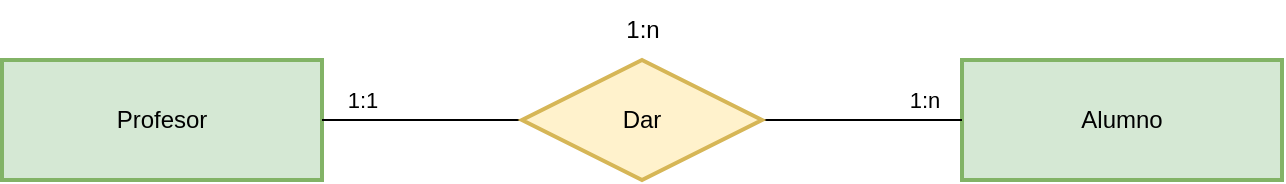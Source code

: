 <mxfile version="20.3.3" type="github" pages="5">
  <diagram id="e-o6jon2sMzt2f6sX4oO" name="Ej1">
    <mxGraphModel dx="813" dy="441" grid="1" gridSize="10" guides="1" tooltips="1" connect="1" arrows="1" fold="1" page="1" pageScale="1" pageWidth="827" pageHeight="1169" math="0" shadow="0">
      <root>
        <mxCell id="0" />
        <mxCell id="1" parent="0" />
        <mxCell id="EU2MA8LSs2VXo3EuWL2--1" value="Profesor" style="rounded=0;whiteSpace=wrap;html=1;fillColor=#d5e8d4;strokeColor=#82b366;strokeWidth=2;" parent="1" vertex="1">
          <mxGeometry x="80" y="350" width="160" height="60" as="geometry" />
        </mxCell>
        <mxCell id="EU2MA8LSs2VXo3EuWL2--2" value="Alumno" style="rounded=0;whiteSpace=wrap;html=1;fillColor=#d5e8d4;strokeColor=#82b366;strokeWidth=2;" parent="1" vertex="1">
          <mxGeometry x="560" y="350" width="160" height="60" as="geometry" />
        </mxCell>
        <mxCell id="fO4zVDmj6R6BwUlW7cq3-4" value="" style="endArrow=none;html=1;rounded=0;exitX=1;exitY=0.5;exitDx=0;exitDy=0;entryX=0;entryY=0.5;entryDx=0;entryDy=0;" edge="1" parent="1" source="EU2MA8LSs2VXo3EuWL2--1" target="fO4zVDmj6R6BwUlW7cq3-12">
          <mxGeometry relative="1" as="geometry">
            <mxPoint x="320" y="400" as="sourcePoint" />
            <mxPoint x="310" y="380" as="targetPoint" />
          </mxGeometry>
        </mxCell>
        <mxCell id="fO4zVDmj6R6BwUlW7cq3-10" value="&lt;div&gt;1:1&lt;/div&gt;" style="edgeLabel;html=1;align=center;verticalAlign=middle;resizable=0;points=[];" vertex="1" connectable="0" parent="fO4zVDmj6R6BwUlW7cq3-4">
          <mxGeometry x="-0.117" y="2" relative="1" as="geometry">
            <mxPoint x="-24" y="-8" as="offset" />
          </mxGeometry>
        </mxCell>
        <mxCell id="fO4zVDmj6R6BwUlW7cq3-5" value="" style="endArrow=none;html=1;rounded=0;entryX=0;entryY=0.5;entryDx=0;entryDy=0;exitX=1;exitY=0.5;exitDx=0;exitDy=0;" edge="1" parent="1" source="fO4zVDmj6R6BwUlW7cq3-12" target="EU2MA8LSs2VXo3EuWL2--2">
          <mxGeometry relative="1" as="geometry">
            <mxPoint x="480" y="380" as="sourcePoint" />
            <mxPoint x="480" y="400" as="targetPoint" />
          </mxGeometry>
        </mxCell>
        <mxCell id="fO4zVDmj6R6BwUlW7cq3-11" value="&lt;div&gt;1:n&lt;/div&gt;" style="edgeLabel;html=1;align=center;verticalAlign=middle;resizable=0;points=[];" vertex="1" connectable="0" parent="fO4zVDmj6R6BwUlW7cq3-5">
          <mxGeometry x="0.191" y="1" relative="1" as="geometry">
            <mxPoint x="21" y="-9" as="offset" />
          </mxGeometry>
        </mxCell>
        <mxCell id="fO4zVDmj6R6BwUlW7cq3-12" value="Dar" style="shape=rhombus;perimeter=rhombusPerimeter;whiteSpace=wrap;html=1;align=center;strokeWidth=2;fillColor=#fff2cc;strokeColor=#d6b656;" vertex="1" parent="1">
          <mxGeometry x="340" y="350" width="120" height="60" as="geometry" />
        </mxCell>
        <mxCell id="fO4zVDmj6R6BwUlW7cq3-13" value="1:n" style="text;html=1;align=center;verticalAlign=middle;resizable=0;points=[];autosize=1;strokeColor=none;fillColor=none;" vertex="1" parent="1">
          <mxGeometry x="380" y="320" width="40" height="30" as="geometry" />
        </mxCell>
      </root>
    </mxGraphModel>
  </diagram>
  <diagram name="Ej2" id="Y-flC7NJs-FBJkoIU6mF">
    <mxGraphModel dx="696" dy="367" grid="1" gridSize="10" guides="1" tooltips="1" connect="1" arrows="1" fold="1" page="1" pageScale="1" pageWidth="827" pageHeight="1169" math="0" shadow="0">
      <root>
        <mxCell id="io9-_dwxXkB4mN-_aEXt-0" />
        <mxCell id="io9-_dwxXkB4mN-_aEXt-1" parent="io9-_dwxXkB4mN-_aEXt-0" />
        <mxCell id="io9-_dwxXkB4mN-_aEXt-2" value="Profesor" style="rounded=0;whiteSpace=wrap;html=1;fillColor=#d5e8d4;strokeColor=#82b366;strokeWidth=2;" vertex="1" parent="io9-_dwxXkB4mN-_aEXt-1">
          <mxGeometry x="80" y="350" width="160" height="60" as="geometry" />
        </mxCell>
        <mxCell id="io9-_dwxXkB4mN-_aEXt-3" value="Alumno" style="rounded=0;whiteSpace=wrap;html=1;fillColor=#d5e8d4;strokeColor=#82b366;strokeWidth=2;" vertex="1" parent="io9-_dwxXkB4mN-_aEXt-1">
          <mxGeometry x="560" y="350" width="160" height="60" as="geometry" />
        </mxCell>
        <mxCell id="io9-_dwxXkB4mN-_aEXt-4" value="" style="endArrow=none;html=1;rounded=0;exitX=1;exitY=0.5;exitDx=0;exitDy=0;entryX=0;entryY=0.5;entryDx=0;entryDy=0;" edge="1" parent="io9-_dwxXkB4mN-_aEXt-1" source="io9-_dwxXkB4mN-_aEXt-2" target="io9-_dwxXkB4mN-_aEXt-8">
          <mxGeometry relative="1" as="geometry">
            <mxPoint x="320" y="400" as="sourcePoint" />
            <mxPoint x="310" y="380" as="targetPoint" />
          </mxGeometry>
        </mxCell>
        <mxCell id="io9-_dwxXkB4mN-_aEXt-5" value="&lt;div&gt;1:1&lt;/div&gt;" style="edgeLabel;html=1;align=center;verticalAlign=middle;resizable=0;points=[];" vertex="1" connectable="0" parent="io9-_dwxXkB4mN-_aEXt-4">
          <mxGeometry x="-0.117" y="2" relative="1" as="geometry">
            <mxPoint x="6" y="-8" as="offset" />
          </mxGeometry>
        </mxCell>
        <mxCell id="io9-_dwxXkB4mN-_aEXt-6" value="" style="endArrow=none;html=1;rounded=0;entryX=0;entryY=0.5;entryDx=0;entryDy=0;exitX=1;exitY=0.5;exitDx=0;exitDy=0;" edge="1" parent="io9-_dwxXkB4mN-_aEXt-1" source="io9-_dwxXkB4mN-_aEXt-8" target="io9-_dwxXkB4mN-_aEXt-3">
          <mxGeometry relative="1" as="geometry">
            <mxPoint x="480" y="380" as="sourcePoint" />
            <mxPoint x="480" y="400" as="targetPoint" />
          </mxGeometry>
        </mxCell>
        <mxCell id="io9-_dwxXkB4mN-_aEXt-7" value="0:n" style="edgeLabel;html=1;align=center;verticalAlign=middle;resizable=0;points=[];" vertex="1" connectable="0" parent="io9-_dwxXkB4mN-_aEXt-6">
          <mxGeometry x="0.191" y="1" relative="1" as="geometry">
            <mxPoint x="-10" y="-9" as="offset" />
          </mxGeometry>
        </mxCell>
        <mxCell id="io9-_dwxXkB4mN-_aEXt-8" value="Es tutor" style="shape=rhombus;perimeter=rhombusPerimeter;whiteSpace=wrap;html=1;align=center;strokeWidth=2;fillColor=#fff2cc;strokeColor=#d6b656;" vertex="1" parent="io9-_dwxXkB4mN-_aEXt-1">
          <mxGeometry x="340" y="350" width="120" height="60" as="geometry" />
        </mxCell>
        <mxCell id="fAKxd8aWiSIfNx6x8oJz-0" value="1:n" style="text;html=1;align=center;verticalAlign=middle;resizable=0;points=[];autosize=1;strokeColor=none;fillColor=none;" vertex="1" parent="io9-_dwxXkB4mN-_aEXt-1">
          <mxGeometry x="380" y="320" width="40" height="30" as="geometry" />
        </mxCell>
      </root>
    </mxGraphModel>
  </diagram>
  <diagram name="Ej3" id="t3PH4Bt1lgZloyYDN7pn">
    <mxGraphModel dx="1008" dy="532" grid="1" gridSize="10" guides="1" tooltips="1" connect="1" arrows="1" fold="1" page="1" pageScale="1" pageWidth="827" pageHeight="1169" math="0" shadow="0">
      <root>
        <mxCell id="DNwY5hIZc-pQL8tQ_NQv-0" />
        <mxCell id="DNwY5hIZc-pQL8tQ_NQv-1" parent="DNwY5hIZc-pQL8tQ_NQv-0" />
        <mxCell id="DNwY5hIZc-pQL8tQ_NQv-2" value="Producto" style="rounded=0;whiteSpace=wrap;html=1;fillColor=#d5e8d4;strokeColor=#82b366;strokeWidth=2;" vertex="1" parent="DNwY5hIZc-pQL8tQ_NQv-1">
          <mxGeometry x="80" y="350" width="160" height="60" as="geometry" />
        </mxCell>
        <mxCell id="DNwY5hIZc-pQL8tQ_NQv-3" value="Cliente" style="rounded=0;whiteSpace=wrap;html=1;fillColor=#d5e8d4;strokeColor=#82b366;strokeWidth=2;" vertex="1" parent="DNwY5hIZc-pQL8tQ_NQv-1">
          <mxGeometry x="560" y="350" width="160" height="60" as="geometry" />
        </mxCell>
        <mxCell id="DNwY5hIZc-pQL8tQ_NQv-4" value="" style="endArrow=none;html=1;rounded=0;exitX=1;exitY=0.5;exitDx=0;exitDy=0;entryX=0;entryY=0.5;entryDx=0;entryDy=0;" edge="1" parent="DNwY5hIZc-pQL8tQ_NQv-1" source="DNwY5hIZc-pQL8tQ_NQv-2" target="DNwY5hIZc-pQL8tQ_NQv-8">
          <mxGeometry relative="1" as="geometry">
            <mxPoint x="320" y="400" as="sourcePoint" />
            <mxPoint x="310" y="380" as="targetPoint" />
          </mxGeometry>
        </mxCell>
        <mxCell id="DNwY5hIZc-pQL8tQ_NQv-5" value="0:m" style="edgeLabel;html=1;align=center;verticalAlign=middle;resizable=0;points=[];" vertex="1" connectable="0" parent="DNwY5hIZc-pQL8tQ_NQv-4">
          <mxGeometry x="-0.117" y="2" relative="1" as="geometry">
            <mxPoint x="6" y="-7" as="offset" />
          </mxGeometry>
        </mxCell>
        <mxCell id="DNwY5hIZc-pQL8tQ_NQv-6" value="" style="endArrow=none;html=1;rounded=0;entryX=0;entryY=0.5;entryDx=0;entryDy=0;exitX=1;exitY=0.5;exitDx=0;exitDy=0;" edge="1" parent="DNwY5hIZc-pQL8tQ_NQv-1" source="DNwY5hIZc-pQL8tQ_NQv-8" target="DNwY5hIZc-pQL8tQ_NQv-3">
          <mxGeometry relative="1" as="geometry">
            <mxPoint x="480" y="380" as="sourcePoint" />
            <mxPoint x="480" y="400" as="targetPoint" />
          </mxGeometry>
        </mxCell>
        <mxCell id="DNwY5hIZc-pQL8tQ_NQv-7" value="0:n" style="edgeLabel;html=1;align=center;verticalAlign=middle;resizable=0;points=[];" vertex="1" connectable="0" parent="DNwY5hIZc-pQL8tQ_NQv-6">
          <mxGeometry x="0.191" y="1" relative="1" as="geometry">
            <mxPoint x="-10" y="-9" as="offset" />
          </mxGeometry>
        </mxCell>
        <mxCell id="DNwY5hIZc-pQL8tQ_NQv-8" value="Comprar" style="shape=rhombus;perimeter=rhombusPerimeter;whiteSpace=wrap;html=1;align=center;strokeWidth=2;fillColor=#fff2cc;strokeColor=#d6b656;" vertex="1" parent="DNwY5hIZc-pQL8tQ_NQv-1">
          <mxGeometry x="340" y="350" width="120" height="60" as="geometry" />
        </mxCell>
        <mxCell id="DNwY5hIZc-pQL8tQ_NQv-9" value="&lt;div&gt;n:m&lt;/div&gt;" style="text;html=1;align=center;verticalAlign=middle;resizable=0;points=[];autosize=1;strokeColor=none;fillColor=none;" vertex="1" parent="DNwY5hIZc-pQL8tQ_NQv-1">
          <mxGeometry x="380" y="320" width="40" height="30" as="geometry" />
        </mxCell>
      </root>
    </mxGraphModel>
  </diagram>
  <diagram name="Ej4" id="gECcJLZ3zd6vYydIZaYv">
    <mxGraphModel dx="835" dy="441" grid="1" gridSize="10" guides="1" tooltips="1" connect="1" arrows="1" fold="1" page="1" pageScale="1" pageWidth="827" pageHeight="1169" math="0" shadow="0">
      <root>
        <mxCell id="sLdxJuSW0oU4lJKajshp-0" />
        <mxCell id="sLdxJuSW0oU4lJKajshp-1" parent="sLdxJuSW0oU4lJKajshp-0" />
        <mxCell id="sLdxJuSW0oU4lJKajshp-2" value="Personas" style="rounded=0;whiteSpace=wrap;html=1;fillColor=#d5e8d4;strokeColor=#82b366;strokeWidth=2;" vertex="1" parent="sLdxJuSW0oU4lJKajshp-1">
          <mxGeometry x="80" y="350" width="160" height="60" as="geometry" />
        </mxCell>
        <mxCell id="sLdxJuSW0oU4lJKajshp-3" value="Padres" style="rounded=0;whiteSpace=wrap;html=1;fillColor=#d5e8d4;strokeColor=#82b366;strokeWidth=2;" vertex="1" parent="sLdxJuSW0oU4lJKajshp-1">
          <mxGeometry x="560" y="350" width="160" height="60" as="geometry" />
        </mxCell>
        <mxCell id="sLdxJuSW0oU4lJKajshp-4" value="" style="endArrow=none;html=1;rounded=0;exitX=1;exitY=0.5;exitDx=0;exitDy=0;entryX=0;entryY=0.5;entryDx=0;entryDy=0;" edge="1" parent="sLdxJuSW0oU4lJKajshp-1" source="sLdxJuSW0oU4lJKajshp-2" target="sLdxJuSW0oU4lJKajshp-8">
          <mxGeometry relative="1" as="geometry">
            <mxPoint x="320" y="400" as="sourcePoint" />
            <mxPoint x="310" y="380" as="targetPoint" />
          </mxGeometry>
        </mxCell>
        <mxCell id="X5xx58QK8T6GVDN4PiEP-0" value="1:n" style="edgeLabel;html=1;align=center;verticalAlign=middle;resizable=0;points=[];" vertex="1" connectable="0" parent="sLdxJuSW0oU4lJKajshp-4">
          <mxGeometry x="-0.329" y="-1" relative="1" as="geometry">
            <mxPoint y="-11" as="offset" />
          </mxGeometry>
        </mxCell>
        <mxCell id="sLdxJuSW0oU4lJKajshp-6" value="" style="endArrow=none;html=1;rounded=0;entryX=0;entryY=0.5;entryDx=0;entryDy=0;exitX=1;exitY=0.5;exitDx=0;exitDy=0;" edge="1" parent="sLdxJuSW0oU4lJKajshp-1" source="sLdxJuSW0oU4lJKajshp-8" target="sLdxJuSW0oU4lJKajshp-3">
          <mxGeometry relative="1" as="geometry">
            <mxPoint x="480" y="380" as="sourcePoint" />
            <mxPoint x="480" y="400" as="targetPoint" />
          </mxGeometry>
        </mxCell>
        <mxCell id="X5xx58QK8T6GVDN4PiEP-1" value="1:m" style="edgeLabel;html=1;align=center;verticalAlign=middle;resizable=0;points=[];" vertex="1" connectable="0" parent="sLdxJuSW0oU4lJKajshp-6">
          <mxGeometry x="0.151" relative="1" as="geometry">
            <mxPoint y="-10" as="offset" />
          </mxGeometry>
        </mxCell>
        <mxCell id="sLdxJuSW0oU4lJKajshp-8" value="Terner" style="shape=rhombus;perimeter=rhombusPerimeter;whiteSpace=wrap;html=1;align=center;strokeWidth=2;fillColor=#fff2cc;strokeColor=#d6b656;" vertex="1" parent="sLdxJuSW0oU4lJKajshp-1">
          <mxGeometry x="340" y="350" width="120" height="60" as="geometry" />
        </mxCell>
        <mxCell id="X5xx58QK8T6GVDN4PiEP-2" value="n:m" style="text;html=1;align=center;verticalAlign=middle;resizable=0;points=[];autosize=1;strokeColor=none;fillColor=none;" vertex="1" parent="sLdxJuSW0oU4lJKajshp-1">
          <mxGeometry x="380" y="320" width="40" height="30" as="geometry" />
        </mxCell>
      </root>
    </mxGraphModel>
  </diagram>
  <diagram name="Ej5" id="bcVlDG5_vuq52KLRPxPQ">
    <mxGraphModel dx="1008" dy="532" grid="1" gridSize="10" guides="1" tooltips="1" connect="1" arrows="1" fold="1" page="1" pageScale="1" pageWidth="827" pageHeight="1169" math="0" shadow="0">
      <root>
        <mxCell id="gaJrd_9qc-AgWTM4h4IO-0" />
        <mxCell id="gaJrd_9qc-AgWTM4h4IO-1" parent="gaJrd_9qc-AgWTM4h4IO-0" />
        <mxCell id="gaJrd_9qc-AgWTM4h4IO-2" value="Persona" style="rounded=0;whiteSpace=wrap;html=1;fillColor=#d5e8d4;strokeColor=#82b366;strokeWidth=2;" vertex="1" parent="gaJrd_9qc-AgWTM4h4IO-1">
          <mxGeometry x="80" y="350" width="160" height="60" as="geometry" />
        </mxCell>
        <mxCell id="gaJrd_9qc-AgWTM4h4IO-4" value="" style="endArrow=none;html=1;rounded=0;exitX=1;exitY=0.5;exitDx=0;exitDy=0;entryX=0;entryY=0.5;entryDx=0;entryDy=0;" edge="1" parent="gaJrd_9qc-AgWTM4h4IO-1" source="gaJrd_9qc-AgWTM4h4IO-2" target="gaJrd_9qc-AgWTM4h4IO-8">
          <mxGeometry relative="1" as="geometry">
            <mxPoint x="320" y="400" as="sourcePoint" />
            <mxPoint x="310" y="380" as="targetPoint" />
          </mxGeometry>
        </mxCell>
        <mxCell id="gaJrd_9qc-AgWTM4h4IO-5" value="1:1" style="edgeLabel;html=1;align=center;verticalAlign=middle;resizable=0;points=[];" vertex="1" connectable="0" parent="gaJrd_9qc-AgWTM4h4IO-4">
          <mxGeometry x="-0.329" y="-1" relative="1" as="geometry">
            <mxPoint y="-11" as="offset" />
          </mxGeometry>
        </mxCell>
        <mxCell id="gaJrd_9qc-AgWTM4h4IO-8" value="es_padre" style="shape=rhombus;perimeter=rhombusPerimeter;whiteSpace=wrap;html=1;align=center;strokeWidth=2;fillColor=#fff2cc;strokeColor=#d6b656;" vertex="1" parent="gaJrd_9qc-AgWTM4h4IO-1">
          <mxGeometry x="340" y="350" width="120" height="60" as="geometry" />
        </mxCell>
        <mxCell id="gaJrd_9qc-AgWTM4h4IO-9" value="n:m" style="text;html=1;align=center;verticalAlign=middle;resizable=0;points=[];autosize=1;strokeColor=none;fillColor=none;" vertex="1" parent="gaJrd_9qc-AgWTM4h4IO-1">
          <mxGeometry x="380" y="320" width="40" height="30" as="geometry" />
        </mxCell>
      </root>
    </mxGraphModel>
  </diagram>
</mxfile>
